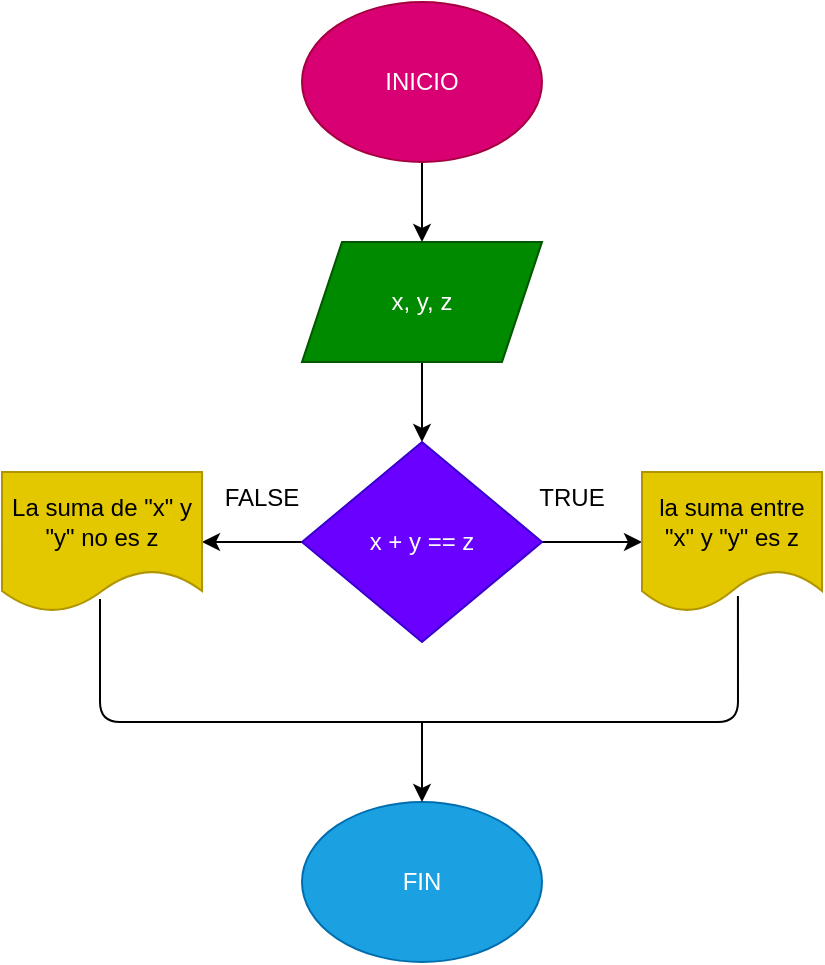 <mxfile>
    <diagram id="1sgo25-MmhhKdXO56hBj" name="Página-1">
        <mxGraphModel dx="1375" dy="268" grid="1" gridSize="10" guides="1" tooltips="1" connect="1" arrows="1" fold="1" page="1" pageScale="1" pageWidth="827" pageHeight="1169" math="0" shadow="0">
            <root>
                <mxCell id="0"/>
                <mxCell id="1" parent="0"/>
                <mxCell id="4" value="" style="edgeStyle=none;html=1;" edge="1" parent="1" source="2" target="3">
                    <mxGeometry relative="1" as="geometry"/>
                </mxCell>
                <mxCell id="2" value="INICIO" style="ellipse;whiteSpace=wrap;html=1;fillColor=#d80073;fontColor=#ffffff;strokeColor=#A50040;" vertex="1" parent="1">
                    <mxGeometry x="50" y="40" width="120" height="80" as="geometry"/>
                </mxCell>
                <mxCell id="6" value="" style="edgeStyle=none;html=1;" edge="1" parent="1" source="3" target="5">
                    <mxGeometry relative="1" as="geometry"/>
                </mxCell>
                <mxCell id="3" value="x, y, z" style="shape=parallelogram;perimeter=parallelogramPerimeter;whiteSpace=wrap;html=1;fixedSize=1;fillColor=#008a00;strokeColor=#005700;fontColor=#ffffff;" vertex="1" parent="1">
                    <mxGeometry x="50" y="160" width="120" height="60" as="geometry"/>
                </mxCell>
                <mxCell id="8" value="" style="edgeStyle=none;html=1;" edge="1" parent="1" source="5" target="7">
                    <mxGeometry relative="1" as="geometry"/>
                </mxCell>
                <mxCell id="10" value="" style="edgeStyle=none;html=1;" edge="1" parent="1" source="5" target="9">
                    <mxGeometry relative="1" as="geometry"/>
                </mxCell>
                <mxCell id="5" value="x + y == z" style="rhombus;whiteSpace=wrap;html=1;fillColor=#6a00ff;strokeColor=#3700CC;fontColor=#ffffff;" vertex="1" parent="1">
                    <mxGeometry x="50" y="260" width="120" height="100" as="geometry"/>
                </mxCell>
                <mxCell id="7" value="la suma entre &quot;x&quot; y &quot;y&quot; es z" style="shape=document;whiteSpace=wrap;html=1;boundedLbl=1;fillColor=#e3c800;strokeColor=#B09500;fontColor=#000000;" vertex="1" parent="1">
                    <mxGeometry x="220" y="275" width="90" height="70" as="geometry"/>
                </mxCell>
                <mxCell id="9" value="La suma de &quot;x&quot; y &quot;y&quot; no es z" style="shape=document;whiteSpace=wrap;html=1;boundedLbl=1;fillColor=#e3c800;strokeColor=#B09500;fontColor=#000000;" vertex="1" parent="1">
                    <mxGeometry x="-100" y="275" width="100" height="70" as="geometry"/>
                </mxCell>
                <mxCell id="12" value="TRUE" style="text;html=1;strokeColor=none;fillColor=none;align=center;verticalAlign=middle;whiteSpace=wrap;rounded=0;" vertex="1" parent="1">
                    <mxGeometry x="160" y="275" width="50" height="25" as="geometry"/>
                </mxCell>
                <mxCell id="13" value="FALSE" style="text;html=1;strokeColor=none;fillColor=none;align=center;verticalAlign=middle;whiteSpace=wrap;rounded=0;" vertex="1" parent="1">
                    <mxGeometry x="10" y="272.5" width="40" height="30" as="geometry"/>
                </mxCell>
                <mxCell id="16" value="" style="endArrow=none;html=1;exitX=0.49;exitY=0.908;exitDx=0;exitDy=0;exitPerimeter=0;" edge="1" parent="1" source="9">
                    <mxGeometry width="50" height="50" relative="1" as="geometry">
                        <mxPoint x="80" y="370" as="sourcePoint"/>
                        <mxPoint x="110" y="400" as="targetPoint"/>
                        <Array as="points">
                            <mxPoint x="-51" y="400"/>
                        </Array>
                    </mxGeometry>
                </mxCell>
                <mxCell id="17" value="" style="endArrow=none;html=1;exitX=0.533;exitY=0.886;exitDx=0;exitDy=0;exitPerimeter=0;" edge="1" parent="1" source="7">
                    <mxGeometry width="50" height="50" relative="1" as="geometry">
                        <mxPoint x="80" y="370" as="sourcePoint"/>
                        <mxPoint x="110" y="400" as="targetPoint"/>
                        <Array as="points">
                            <mxPoint x="268" y="400"/>
                        </Array>
                    </mxGeometry>
                </mxCell>
                <mxCell id="22" value="FIN" style="ellipse;whiteSpace=wrap;html=1;fillColor=#1ba1e2;fontColor=#ffffff;strokeColor=#006EAF;" vertex="1" parent="1">
                    <mxGeometry x="50" y="440" width="120" height="80" as="geometry"/>
                </mxCell>
                <mxCell id="23" value="" style="endArrow=classic;html=1;entryX=0.5;entryY=0;entryDx=0;entryDy=0;" edge="1" parent="1" target="22">
                    <mxGeometry width="50" height="50" relative="1" as="geometry">
                        <mxPoint x="110" y="400" as="sourcePoint"/>
                        <mxPoint x="130" y="320" as="targetPoint"/>
                    </mxGeometry>
                </mxCell>
            </root>
        </mxGraphModel>
    </diagram>
</mxfile>